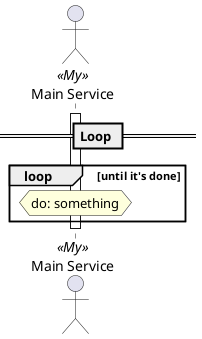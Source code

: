 @startuml loop

== Loop ==

actor "Main Service" as MainService <<My>>

activate MainService
loop until it's done
    hnote over MainService
    do: something
    end hnote
end

deactivate MainService

@enduml

